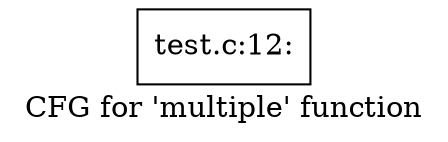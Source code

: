digraph "CFG for 'multiple' function" {
	label="CFG for 'multiple' function";

	Node0x38e5740 [shape=record,label="{test.c:12:}"];
}
